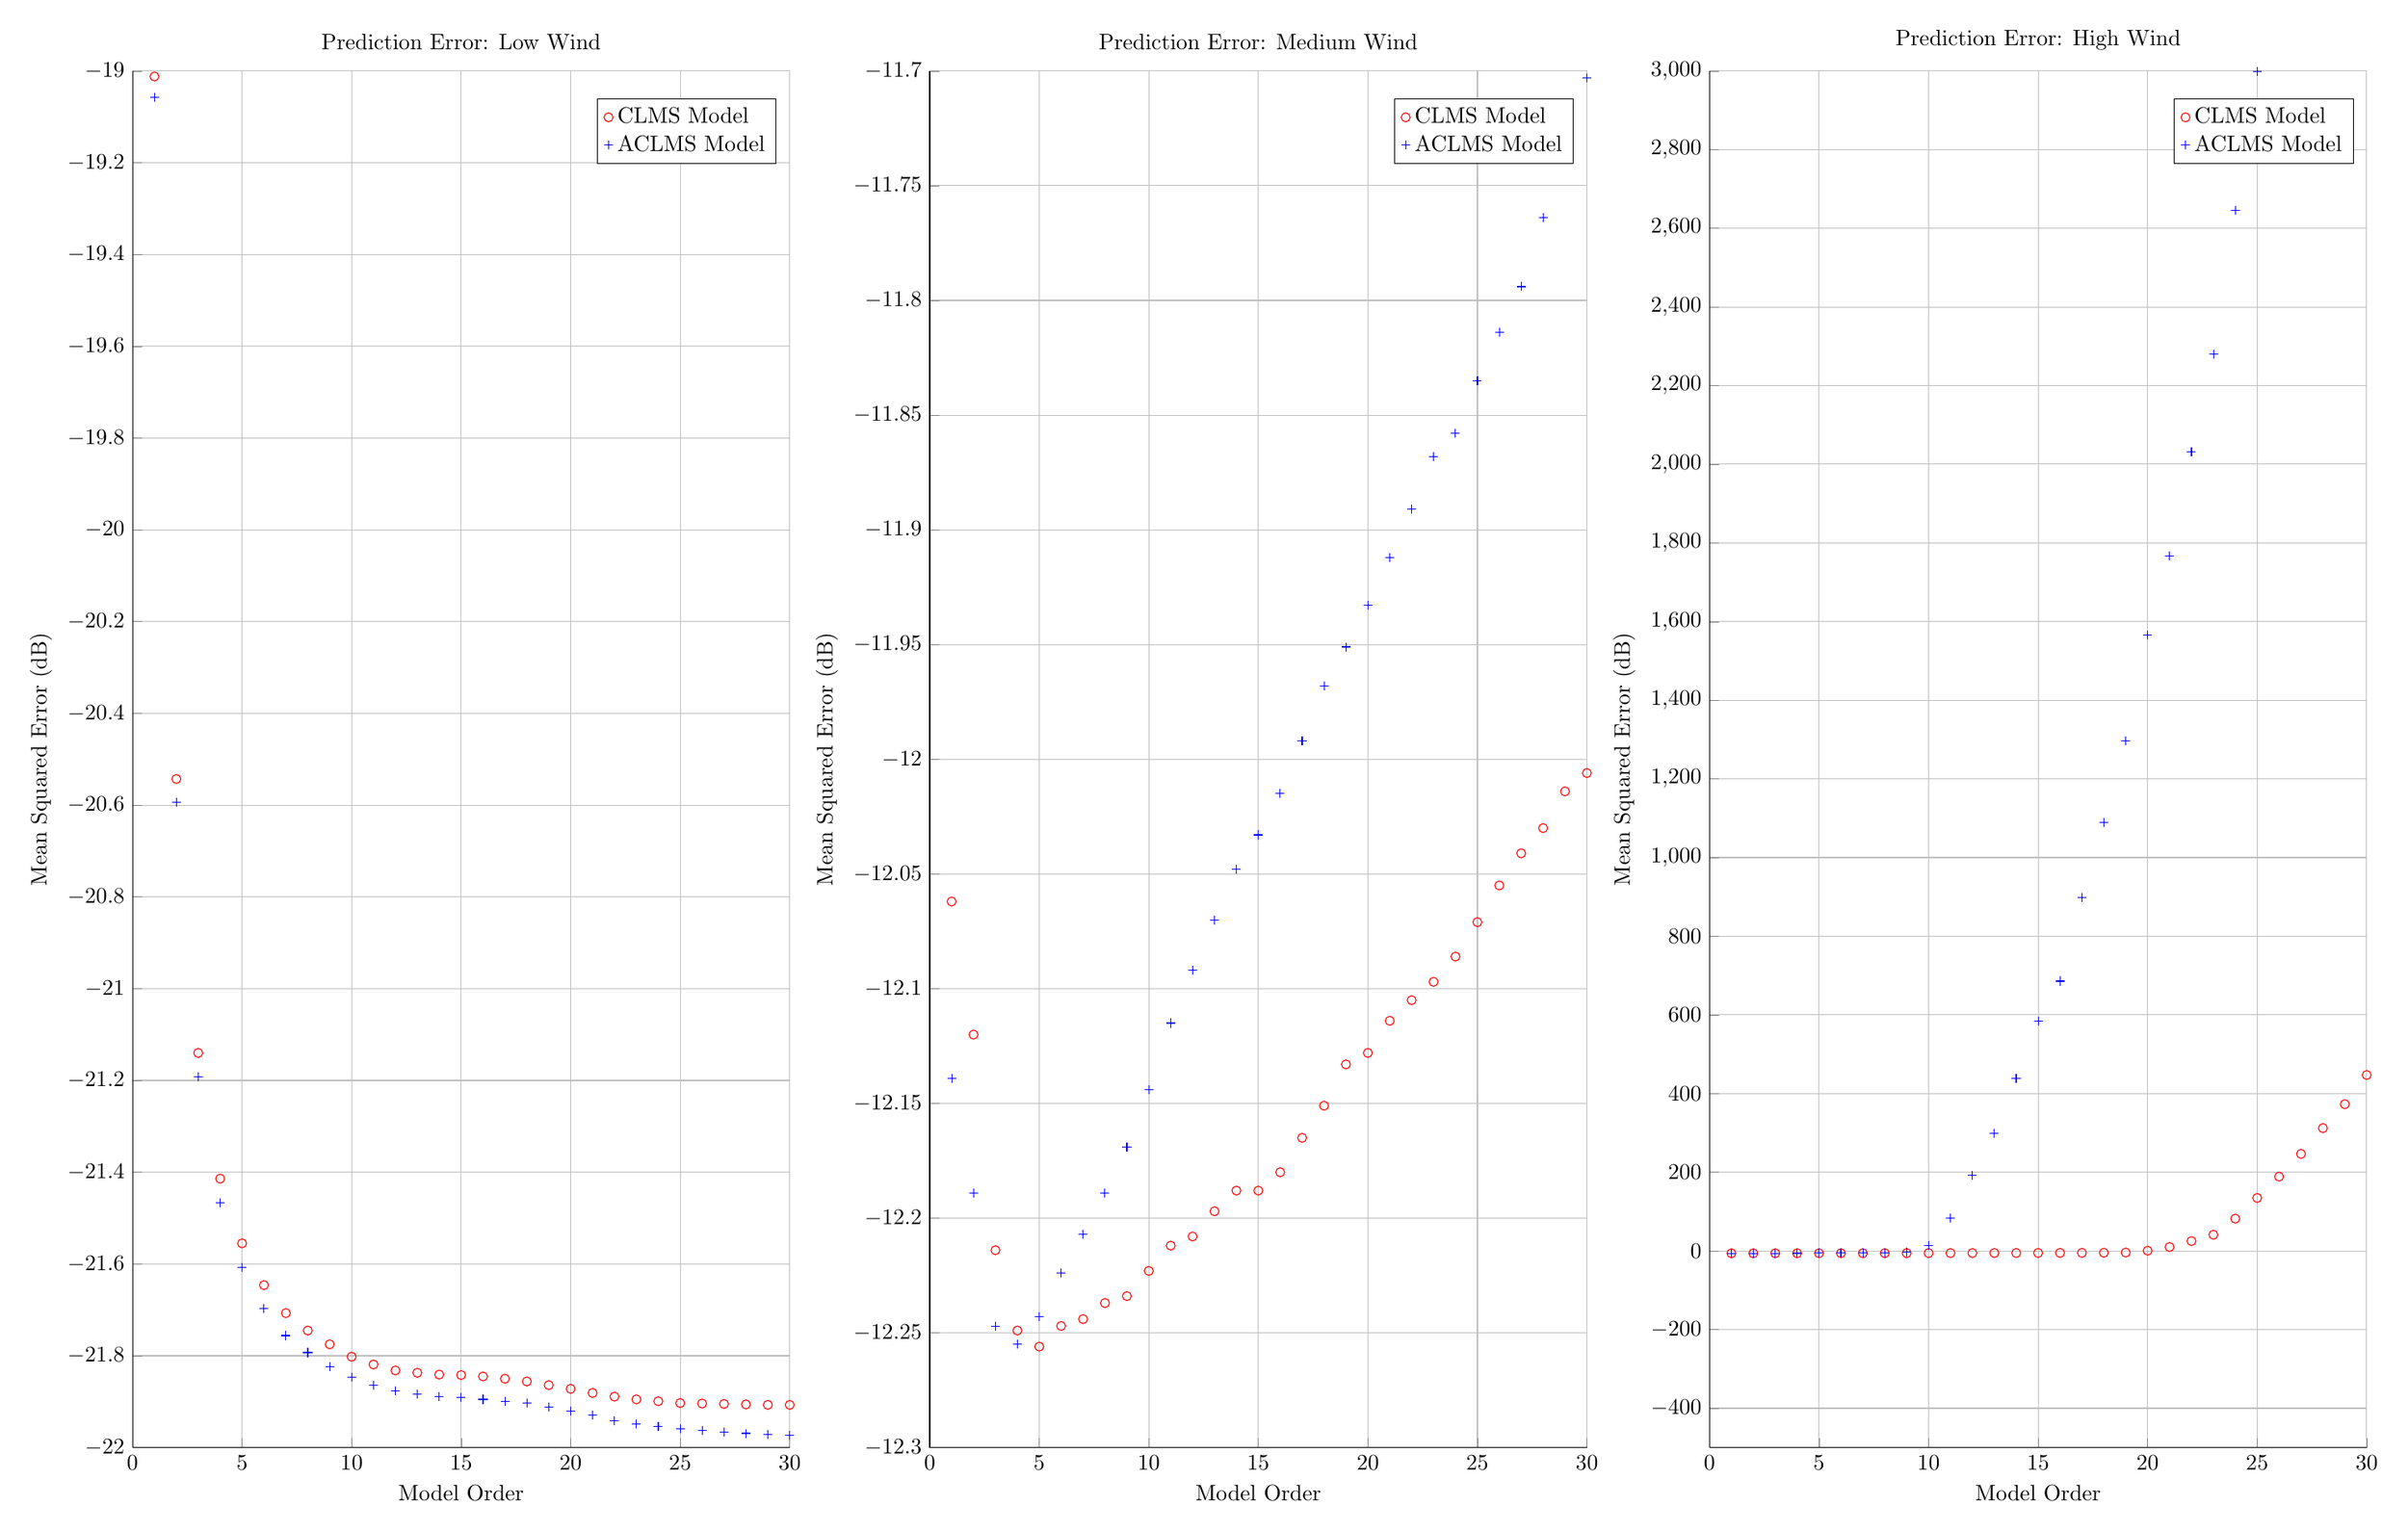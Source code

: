 % This file was created by matlab2tikz v0.4.7 (commit 44134c85eb3358c0baa3170d61c6d0937d5641a2) running on MATLAB 8.3.
% Copyright (c) 2008--2014, Nico Schlömer <nico.schloemer@gmail.com>
% All rights reserved.
% Minimal pgfplots version: 1.3
% 
% The latest updates can be retrieved from
%   http://www.mathworks.com/matlabcentral/fileexchange/22022-matlab2tikz
% where you can also make suggestions and rate matlab2tikz.
% 
\begin{tikzpicture}

\begin{axis}[%
width=4.068in,
height=8.524in,
scale only axis,
xmin=0,
xmax=30,
xlabel={Model Order},
xmajorgrids,
ymin=-12.3,
ymax=-11.7,
ylabel={Mean Squared Error (dB)},
ymajorgrids,
name=plot2,
title={Prediction Error: Medium Wind},
axis x line*=bottom,
axis y line*=left,
legend style={draw=black,fill=white,legend cell align=left}
]
\addplot [color=red,only marks,mark=o,mark options={solid}]
  table[row sep=crcr]{1	-12.062\\
2	-12.12\\
3	-12.214\\
4	-12.249\\
5	-12.256\\
6	-12.247\\
7	-12.244\\
8	-12.237\\
9	-12.234\\
10	-12.223\\
11	-12.212\\
12	-12.208\\
13	-12.197\\
14	-12.188\\
15	-12.188\\
16	-12.18\\
17	-12.165\\
18	-12.151\\
19	-12.133\\
20	-12.128\\
21	-12.114\\
22	-12.105\\
23	-12.097\\
24	-12.086\\
25	-12.071\\
26	-12.055\\
27	-12.041\\
28	-12.03\\
29	-12.014\\
30	-12.006\\
};
\addlegendentry{CLMS Model};

\addplot [color=blue,only marks,mark=+,mark options={solid}]
  table[row sep=crcr]{1	-12.139\\
2	-12.189\\
3	-12.247\\
4	-12.255\\
5	-12.243\\
6	-12.224\\
7	-12.207\\
8	-12.189\\
9	-12.169\\
10	-12.144\\
11	-12.115\\
12	-12.092\\
13	-12.07\\
14	-12.048\\
15	-12.033\\
16	-12.015\\
17	-11.992\\
18	-11.968\\
19	-11.951\\
20	-11.933\\
21	-11.912\\
22	-11.891\\
23	-11.868\\
24	-11.858\\
25	-11.835\\
26	-11.814\\
27	-11.794\\
28	-11.764\\
29	-11.733\\
30	-11.703\\
};
\addlegendentry{ACLMS Model};

\end{axis}

\begin{axis}[%
width=4.068in,
height=8.524in,
scale only axis,
xmin=0,
xmax=30,
xlabel={Model Order},
xmajorgrids,
ymin=-22,
ymax=-19,
ylabel={Mean Squared Error (dB)},
ymajorgrids,
at=(plot2.left of south west),
anchor=right of south east,
title={Prediction Error: Low Wind},
axis x line*=bottom,
axis y line*=left,
legend style={draw=black,fill=white,legend cell align=left}
]
\addplot [color=red,only marks,mark=o,mark options={solid}]
  table[row sep=crcr]{1	-19.012\\
2	-20.543\\
3	-21.14\\
4	-21.414\\
5	-21.555\\
6	-21.646\\
7	-21.707\\
8	-21.745\\
9	-21.775\\
10	-21.802\\
11	-21.819\\
12	-21.832\\
13	-21.837\\
14	-21.841\\
15	-21.842\\
16	-21.845\\
17	-21.85\\
18	-21.856\\
19	-21.864\\
20	-21.872\\
21	-21.881\\
22	-21.889\\
23	-21.895\\
24	-21.899\\
25	-21.903\\
26	-21.904\\
27	-21.905\\
28	-21.906\\
29	-21.907\\
30	-21.907\\
};
\addlegendentry{CLMS Model};

\addplot [color=blue,only marks,mark=+,mark options={solid}]
  table[row sep=crcr]{1	-19.058\\
2	-20.593\\
3	-21.192\\
4	-21.466\\
5	-21.607\\
6	-21.697\\
7	-21.756\\
8	-21.793\\
9	-21.823\\
10	-21.847\\
11	-21.864\\
12	-21.876\\
13	-21.883\\
14	-21.889\\
15	-21.891\\
16	-21.895\\
17	-21.899\\
18	-21.903\\
19	-21.912\\
20	-21.92\\
21	-21.93\\
22	-21.941\\
23	-21.948\\
24	-21.954\\
25	-21.96\\
26	-21.963\\
27	-21.967\\
28	-21.969\\
29	-21.972\\
30	-21.974\\
};
\addlegendentry{ACLMS Model};

\end{axis}

\begin{axis}[%
width=4.068in,
height=8.524in,
unbounded coords=jump,
scale only axis,
xmin=0,
xmax=30,
xlabel={Model Order},
xmajorgrids,
ymin=-500,
ymax=3000,
ylabel={Mean Squared Error (dB)},
ymajorgrids,
at=(plot2.right of south east),
anchor=left of south west,
title={Prediction Error: High Wind},
axis x line*=bottom,
axis y line*=left,
legend style={draw=black,fill=white,legend cell align=left}
]
\addplot [color=red,only marks,mark=o,mark options={solid}]
  table[row sep=crcr]{1	-6.132\\
2	-6.086\\
3	-6.075\\
4	-6.025\\
5	-5.95\\
6	-5.882\\
7	-5.818\\
8	-5.755\\
9	-5.699\\
10	-5.623\\
11	-5.542\\
12	-5.455\\
13	-5.359\\
14	-5.288\\
15	-5.185\\
16	-5.081\\
17	-4.963\\
18	-4.682\\
19	-4.165\\
20	0.49\\
21	9.892\\
22	24.947\\
23	41.033\\
24	82.037\\
25	134.586\\
26	188.792\\
27	246.548\\
28	312.162\\
29	372.977\\
30	447.234\\
};
\addlegendentry{CLMS Model};

\addplot [color=blue,only marks,mark=+,mark options={solid}]
  table[row sep=crcr]{1	-6.285\\
2	-6.173\\
3	-6.047\\
4	-5.903\\
5	-5.743\\
6	-5.564\\
7	-5.401\\
8	-5.075\\
9	-3.617\\
10	13.896\\
11	83.563\\
12	191.975\\
13	298.469\\
14	438.916\\
15	583.878\\
16	685.978\\
17	899.163\\
18	1088.881\\
19	1296.76\\
20	1565.84\\
21	1767.499\\
22	2032.23\\
23	2280.396\\
24	2646.44\\
25	2998.01\\
26	inf\\
27	inf\\
28	inf\\
29	inf\\
30	inf\\
};
\addlegendentry{ACLMS Model};

\end{axis}
\end{tikzpicture}%